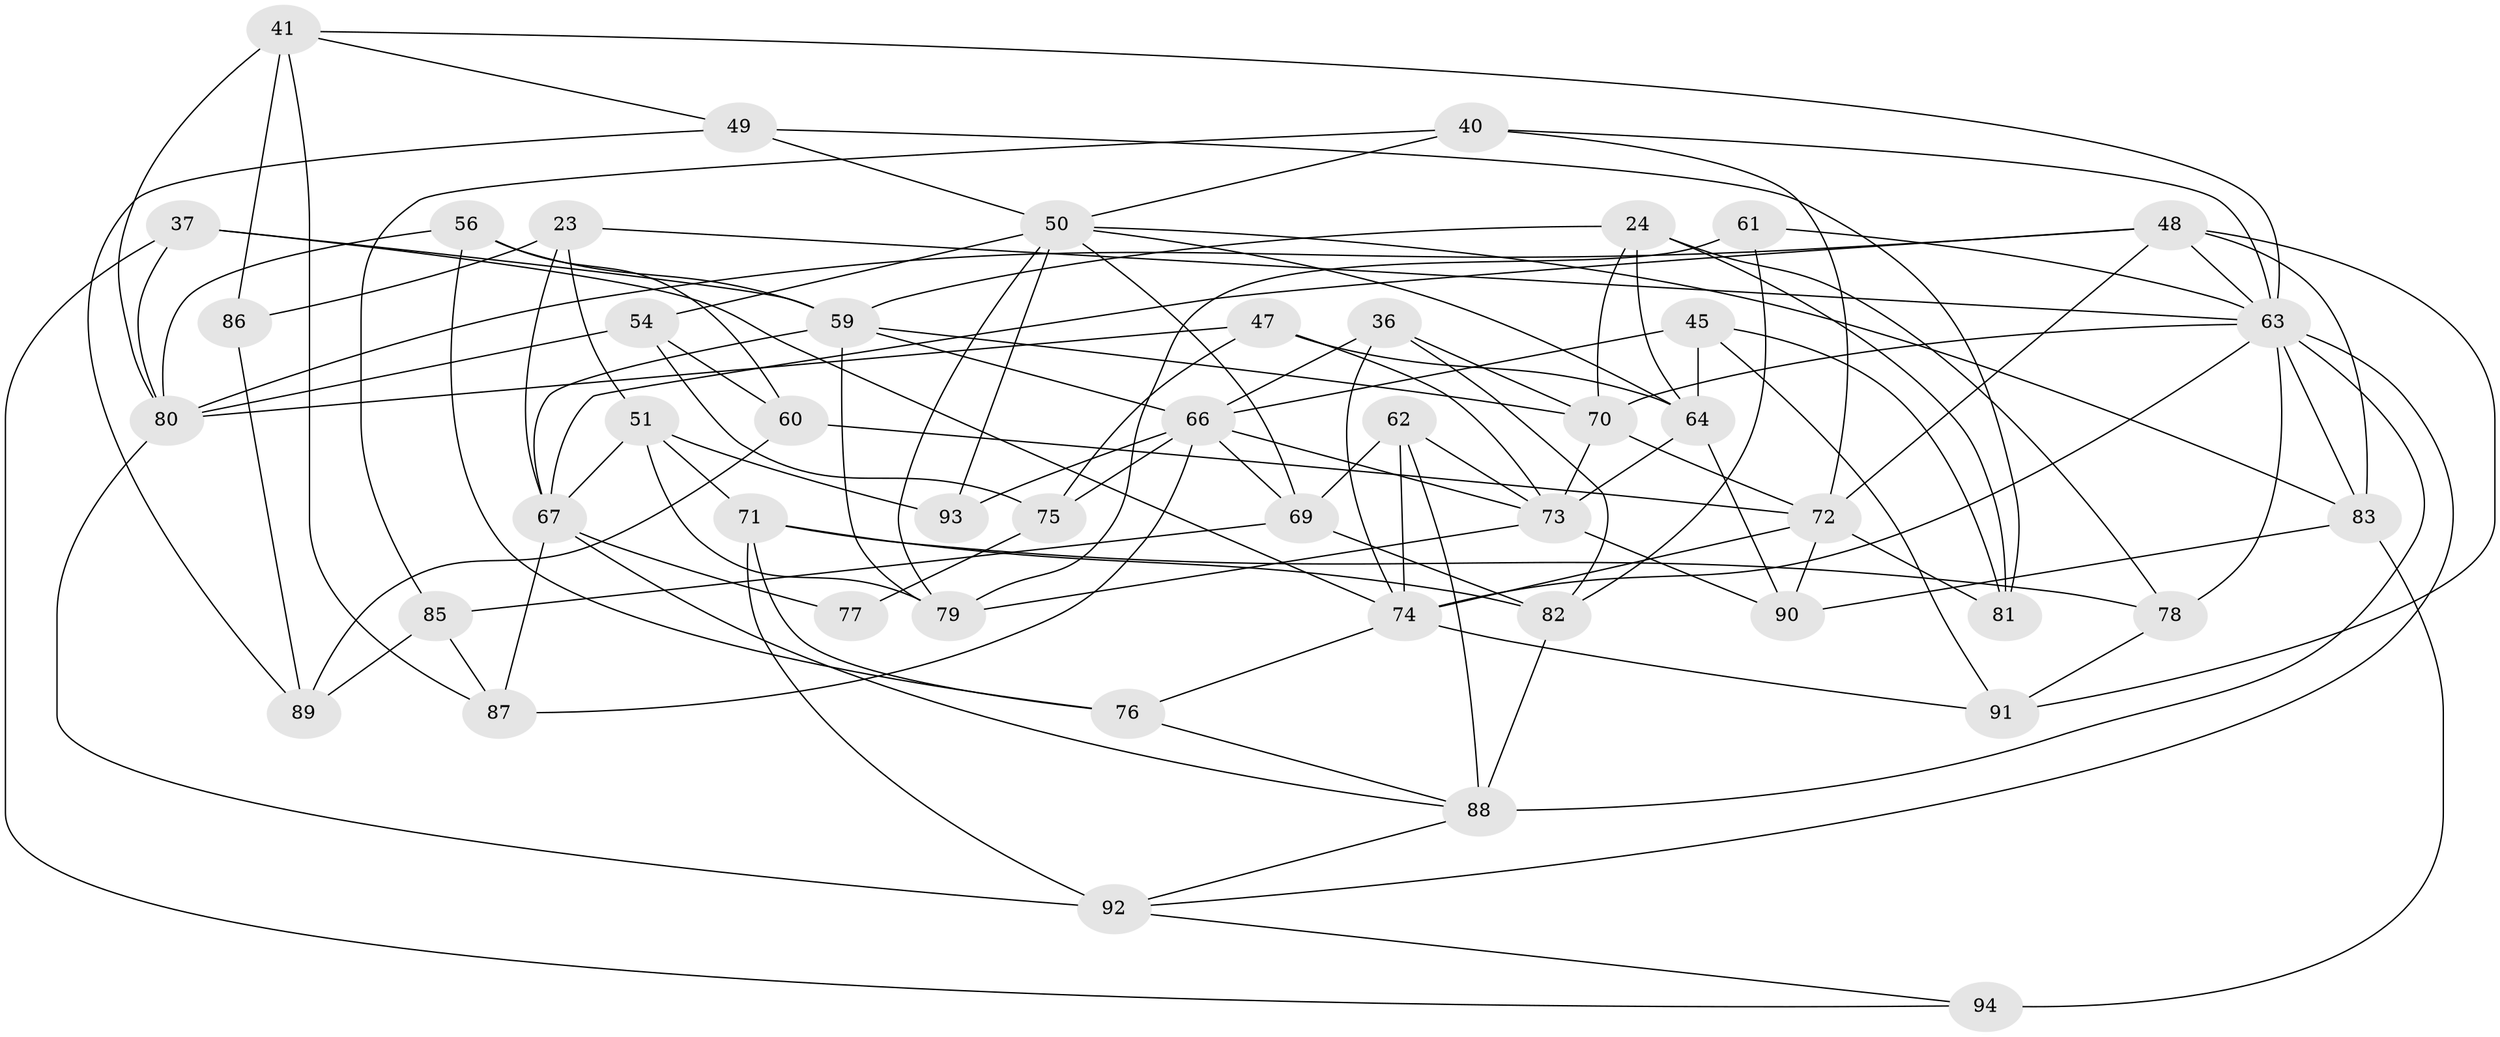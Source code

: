 // original degree distribution, {4: 1.0}
// Generated by graph-tools (version 1.1) at 2025/03/03/04/25 22:03:11]
// undirected, 47 vertices, 116 edges
graph export_dot {
graph [start="1"]
  node [color=gray90,style=filled];
  23;
  24 [super="+2"];
  36;
  37;
  40;
  41 [super="+7"];
  45;
  47;
  48 [super="+15+22"];
  49;
  50 [super="+19+31"];
  51 [super="+32"];
  54;
  56;
  59 [super="+58"];
  60;
  61;
  62 [super="+35"];
  63 [super="+43+52"];
  64 [super="+30"];
  66 [super="+20+26"];
  67 [super="+4+65"];
  69 [super="+57"];
  70 [super="+18+38+44"];
  71 [super="+25"];
  72 [super="+1+27+55"];
  73 [super="+34+53"];
  74 [super="+3+5"];
  75;
  76;
  77;
  78;
  79 [super="+68"];
  80 [super="+16"];
  81 [super="+21"];
  82 [super="+29"];
  83 [super="+14"];
  85;
  86;
  87;
  88 [super="+9+84"];
  89;
  90;
  91 [super="+39"];
  92 [super="+46"];
  93;
  94;
  23 -- 51;
  23 -- 86;
  23 -- 67;
  23 -- 63;
  24 -- 81 [weight=2];
  24 -- 78;
  24 -- 64;
  24 -- 59;
  24 -- 70;
  36 -- 74;
  36 -- 82;
  36 -- 70;
  36 -- 66;
  37 -- 94;
  37 -- 74;
  37 -- 80;
  37 -- 59;
  40 -- 85;
  40 -- 72;
  40 -- 63;
  40 -- 50;
  41 -- 86 [weight=2];
  41 -- 49;
  41 -- 87;
  41 -- 63;
  41 -- 80;
  45 -- 91;
  45 -- 66;
  45 -- 81;
  45 -- 64;
  47 -- 73;
  47 -- 75;
  47 -- 80;
  47 -- 64;
  48 -- 91 [weight=2];
  48 -- 80 [weight=2];
  48 -- 72;
  48 -- 83;
  48 -- 67;
  48 -- 63;
  49 -- 50;
  49 -- 81;
  49 -- 89;
  50 -- 69;
  50 -- 64;
  50 -- 83;
  50 -- 93;
  50 -- 54;
  50 -- 79;
  51 -- 71 [weight=2];
  51 -- 67;
  51 -- 93 [weight=2];
  51 -- 79 [weight=2];
  54 -- 75;
  54 -- 60;
  54 -- 80;
  56 -- 80;
  56 -- 76;
  56 -- 60;
  56 -- 59;
  59 -- 66;
  59 -- 67 [weight=2];
  59 -- 79;
  59 -- 70;
  60 -- 89;
  60 -- 72;
  61 -- 79;
  61 -- 82 [weight=2];
  61 -- 63;
  62 -- 69 [weight=2];
  62 -- 88 [weight=2];
  62 -- 74;
  62 -- 73;
  63 -- 70 [weight=2];
  63 -- 74;
  63 -- 92;
  63 -- 78;
  63 -- 83;
  63 -- 88;
  64 -- 90;
  64 -- 73;
  66 -- 87;
  66 -- 93;
  66 -- 75;
  66 -- 69;
  66 -- 73;
  67 -- 77 [weight=3];
  67 -- 87;
  67 -- 88;
  69 -- 82;
  69 -- 85;
  70 -- 72 [weight=3];
  70 -- 73 [weight=2];
  71 -- 92 [weight=2];
  71 -- 82 [weight=2];
  71 -- 78;
  71 -- 76;
  72 -- 74;
  72 -- 81 [weight=2];
  72 -- 90;
  73 -- 90;
  73 -- 79;
  74 -- 91 [weight=2];
  74 -- 76;
  75 -- 77;
  76 -- 88;
  78 -- 91;
  80 -- 92;
  82 -- 88 [weight=2];
  83 -- 94 [weight=2];
  83 -- 90;
  85 -- 87;
  85 -- 89;
  86 -- 89;
  88 -- 92;
  92 -- 94;
}
